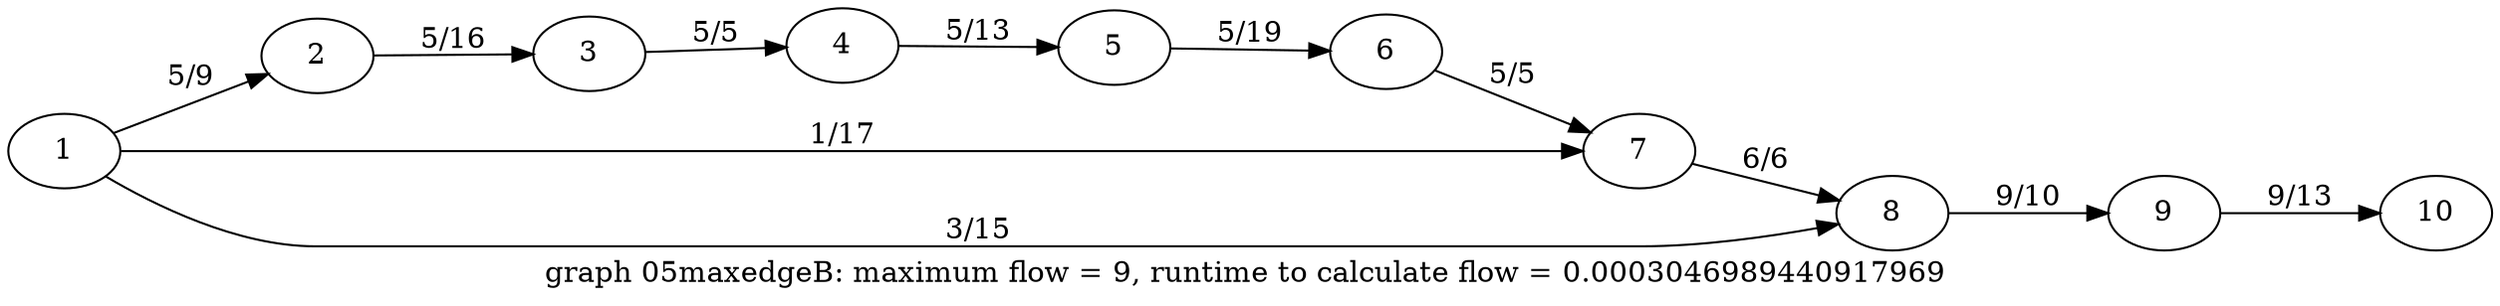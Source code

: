 digraph g{

rankdir = LR

1 -> 2 [label = " 5/9 "];
2 -> 3 [label = " 5/16 "];
3 -> 4 [label = " 5/5 "];
4 -> 5 [label = " 5/13 "];
5 -> 6 [label = " 5/19 "];
6 -> 7 [label = " 5/5 "];
7 -> 8 [label = " 6/6 "];
8 -> 9 [label = " 9/10 "];
9 -> 10 [label = " 9/13 "];
1 -> 7 [label = " 1/17 "];
1 -> 8 [label = " 3/15 "];

label = "graph 05maxedgeB: maximum flow = 9, runtime to calculate flow = 0.0003046989440917969 "
}